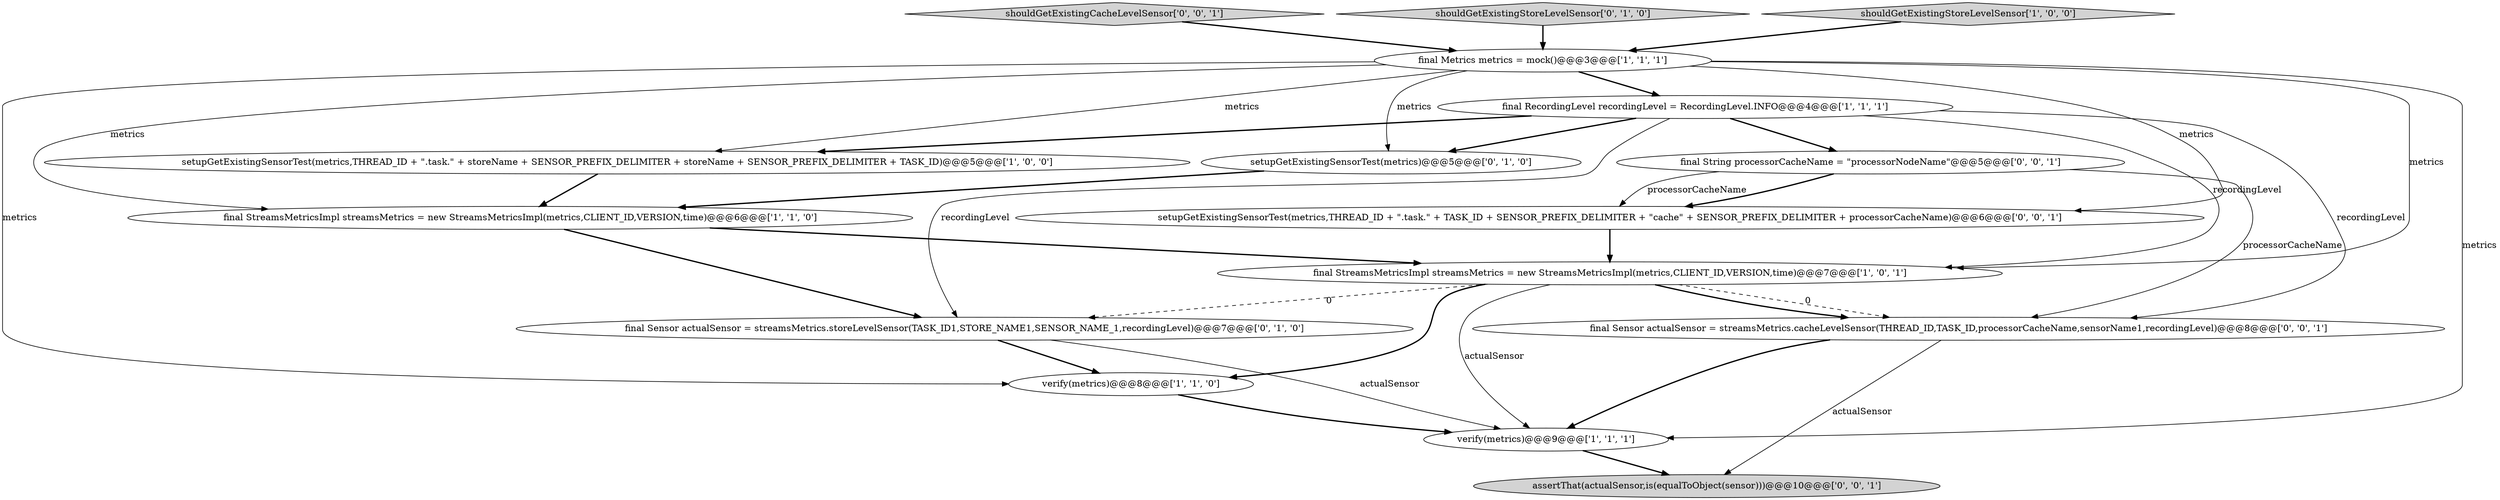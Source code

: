 digraph {
7 [style = filled, label = "final StreamsMetricsImpl streamsMetrics = new StreamsMetricsImpl(metrics,CLIENT_ID,VERSION,time)@@@6@@@['1', '1', '0']", fillcolor = white, shape = ellipse image = "AAA0AAABBB1BBB"];
14 [style = filled, label = "setupGetExistingSensorTest(metrics,THREAD_ID + \".task.\" + TASK_ID + SENSOR_PREFIX_DELIMITER + \"cache\" + SENSOR_PREFIX_DELIMITER + processorCacheName)@@@6@@@['0', '0', '1']", fillcolor = white, shape = ellipse image = "AAA0AAABBB3BBB"];
3 [style = filled, label = "final Metrics metrics = mock()@@@3@@@['1', '1', '1']", fillcolor = white, shape = ellipse image = "AAA0AAABBB1BBB"];
10 [style = filled, label = "final Sensor actualSensor = streamsMetrics.storeLevelSensor(TASK_ID1,STORE_NAME1,SENSOR_NAME_1,recordingLevel)@@@7@@@['0', '1', '0']", fillcolor = white, shape = ellipse image = "AAA1AAABBB2BBB"];
12 [style = filled, label = "shouldGetExistingCacheLevelSensor['0', '0', '1']", fillcolor = lightgray, shape = diamond image = "AAA0AAABBB3BBB"];
6 [style = filled, label = "setupGetExistingSensorTest(metrics,THREAD_ID + \".task.\" + storeName + SENSOR_PREFIX_DELIMITER + storeName + SENSOR_PREFIX_DELIMITER + TASK_ID)@@@5@@@['1', '0', '0']", fillcolor = white, shape = ellipse image = "AAA0AAABBB1BBB"];
5 [style = filled, label = "verify(metrics)@@@9@@@['1', '1', '1']", fillcolor = white, shape = ellipse image = "AAA0AAABBB1BBB"];
13 [style = filled, label = "assertThat(actualSensor,is(equalToObject(sensor)))@@@10@@@['0', '0', '1']", fillcolor = lightgray, shape = ellipse image = "AAA0AAABBB3BBB"];
8 [style = filled, label = "shouldGetExistingStoreLevelSensor['0', '1', '0']", fillcolor = lightgray, shape = diamond image = "AAA0AAABBB2BBB"];
11 [style = filled, label = "final String processorCacheName = \"processorNodeName\"@@@5@@@['0', '0', '1']", fillcolor = white, shape = ellipse image = "AAA0AAABBB3BBB"];
0 [style = filled, label = "verify(metrics)@@@8@@@['1', '1', '0']", fillcolor = white, shape = ellipse image = "AAA0AAABBB1BBB"];
15 [style = filled, label = "final Sensor actualSensor = streamsMetrics.cacheLevelSensor(THREAD_ID,TASK_ID,processorCacheName,sensorName1,recordingLevel)@@@8@@@['0', '0', '1']", fillcolor = white, shape = ellipse image = "AAA0AAABBB3BBB"];
4 [style = filled, label = "shouldGetExistingStoreLevelSensor['1', '0', '0']", fillcolor = lightgray, shape = diamond image = "AAA0AAABBB1BBB"];
2 [style = filled, label = "final StreamsMetricsImpl streamsMetrics = new StreamsMetricsImpl(metrics,CLIENT_ID,VERSION,time)@@@7@@@['1', '0', '1']", fillcolor = white, shape = ellipse image = "AAA0AAABBB1BBB"];
9 [style = filled, label = "setupGetExistingSensorTest(metrics)@@@5@@@['0', '1', '0']", fillcolor = white, shape = ellipse image = "AAA0AAABBB2BBB"];
1 [style = filled, label = "final RecordingLevel recordingLevel = RecordingLevel.INFO@@@4@@@['1', '1', '1']", fillcolor = white, shape = ellipse image = "AAA0AAABBB1BBB"];
1->9 [style = bold, label=""];
3->2 [style = solid, label="metrics"];
7->10 [style = bold, label=""];
3->9 [style = solid, label="metrics"];
1->15 [style = solid, label="recordingLevel"];
3->14 [style = solid, label="metrics"];
2->10 [style = dashed, label="0"];
1->10 [style = solid, label="recordingLevel"];
2->15 [style = dashed, label="0"];
7->2 [style = bold, label=""];
1->6 [style = bold, label=""];
11->14 [style = bold, label=""];
3->7 [style = solid, label="metrics"];
8->3 [style = bold, label=""];
3->1 [style = bold, label=""];
1->11 [style = bold, label=""];
5->13 [style = bold, label=""];
2->5 [style = solid, label="actualSensor"];
3->5 [style = solid, label="metrics"];
15->13 [style = solid, label="actualSensor"];
1->2 [style = solid, label="recordingLevel"];
12->3 [style = bold, label=""];
15->5 [style = bold, label=""];
14->2 [style = bold, label=""];
2->0 [style = bold, label=""];
11->14 [style = solid, label="processorCacheName"];
10->5 [style = solid, label="actualSensor"];
6->7 [style = bold, label=""];
0->5 [style = bold, label=""];
3->6 [style = solid, label="metrics"];
4->3 [style = bold, label=""];
3->0 [style = solid, label="metrics"];
2->15 [style = bold, label=""];
11->15 [style = solid, label="processorCacheName"];
10->0 [style = bold, label=""];
9->7 [style = bold, label=""];
}
